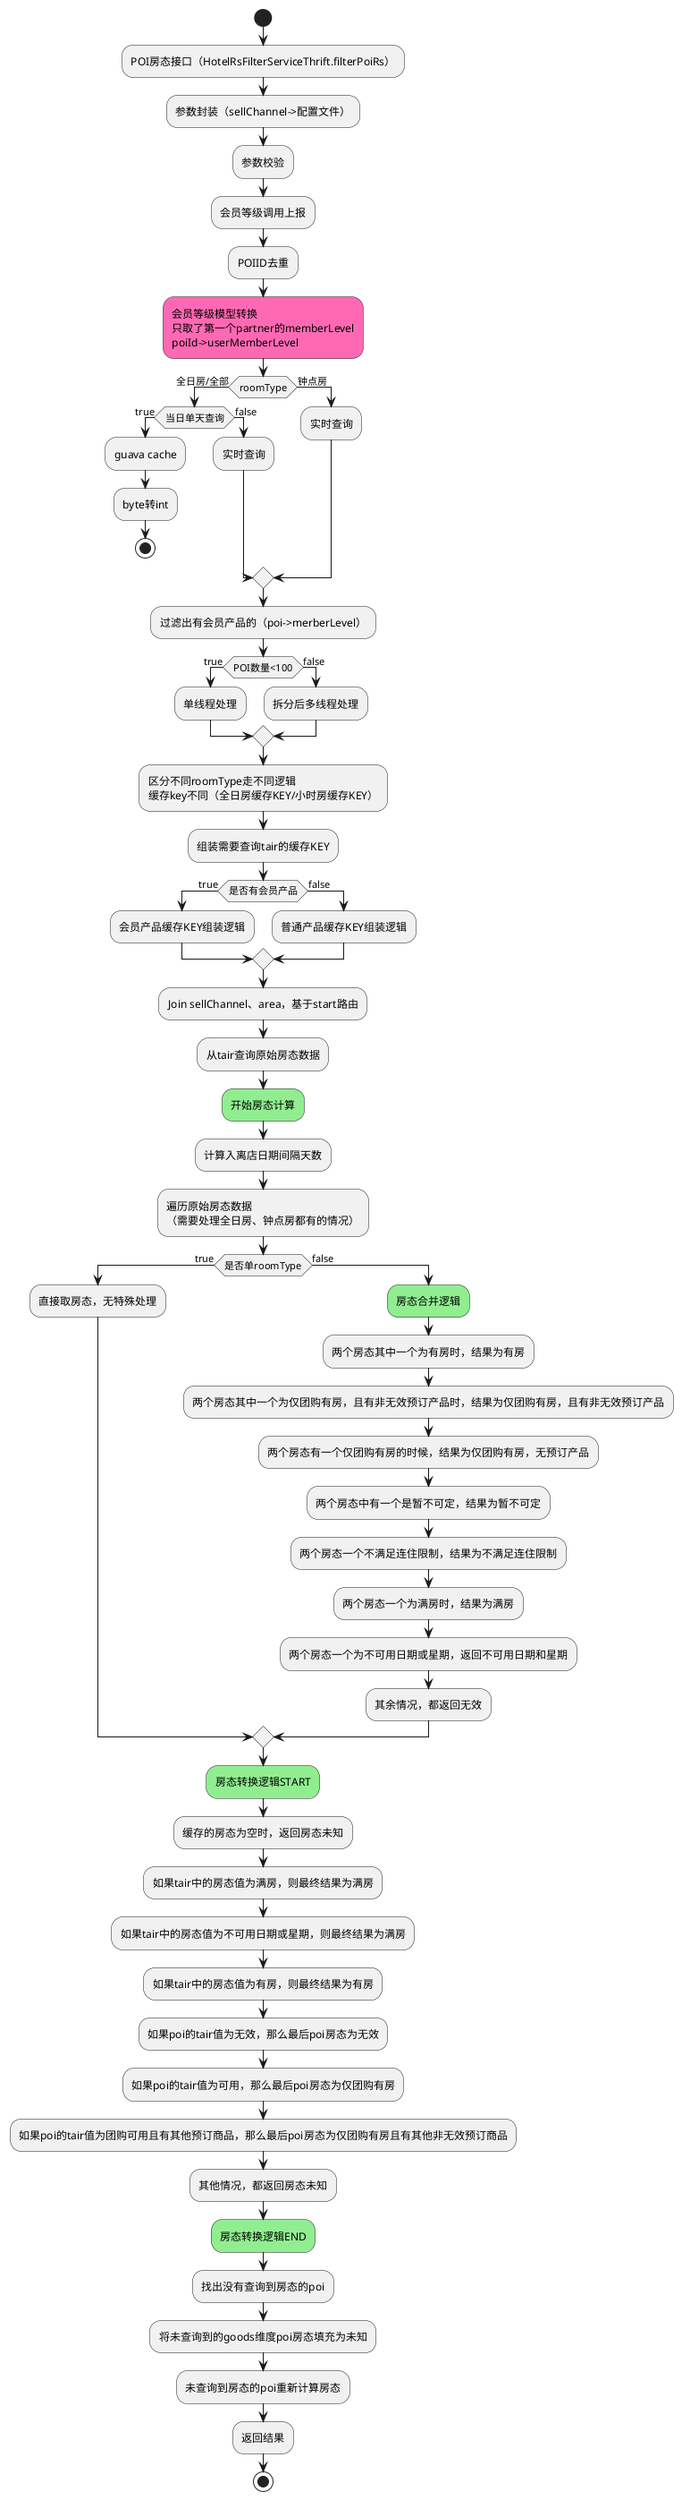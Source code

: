 @startuml

start
:POI房态接口（HotelRsFilterServiceThrift.filterPoiRs）;
:参数封装（sellChannel->配置文件）;
:参数校验;
:会员等级调用上报;
:POIID去重;
#HotPink:会员等级模型转换
只取了第一个partner的memberLevel
poiId->userMemberLevel;
if (roomType) then (全日房/全部)
    if (当日单天查询) then (true)
      :guava cache;
      :byte转int;
      stop
    else (false)
      :实时查询;
    endif;
else (钟点房)
 :实时查询;
endif
 :过滤出有会员产品的（poi->merberLevel）;

if (POI数量<100) then (true)
  :单线程处理;
else (false)
  :拆分后多线程处理;
endif;
:区分不同roomType走不同逻辑
缓存key不同（全日房缓存KEY/小时房缓存KEY）;
:组装需要查询tair的缓存KEY;
if (是否有会员产品) then (true)
  :会员产品缓存KEY组装逻辑;
else (false)
  :普通产品缓存KEY组装逻辑;
endif;
:Join sellChannel、area，基于start路由;
:从tair查询原始房态数据;
#lightgreen:开始房态计算;
:计算入离店日期间隔天数;
:遍历原始房态数据
（需要处理全日房、钟点房都有的情况）;
if (是否单roomType) then (true)
  :直接取房态，无特殊处理;
else (false)
  #lightgreen:房态合并逻辑;
  :两个房态其中一个为有房时，结果为有房;
  :两个房态其中一个为仅团购有房，且有非无效预订产品时，结果为仅团购有房，且有非无效预订产品;
  :两个房态有一个仅团购有房的时候，结果为仅团购有房，无预订产品;
  :两个房态中有一个是暂不可定，结果为暂不可定;
  :两个房态一个不满足连住限制，结果为不满足连住限制;
  :两个房态一个为满房时，结果为满房;
  :两个房态一个为不可用日期或星期，返回不可用日期和星期;
  :其余情况，都返回无效;
endif;
#lightgreen:房态转换逻辑START;
:缓存的房态为空时，返回房态未知;
:如果tair中的房态值为满房，则最终结果为满房;
:如果tair中的房态值为不可用日期或星期，则最终结果为满房;
:如果tair中的房态值为有房，则最终结果为有房;
:如果poi的tair值为无效，那么最后poi房态为无效;
:如果poi的tair值为可用，那么最后poi房态为仅团购有房;
:如果poi的tair值为团购可用且有其他预订商品，那么最后poi房态为仅团购有房且有其他非无效预订商品;
:其他情况，都返回房态未知;
#lightgreen:房态转换逻辑END;
:找出没有查询到房态的poi;
:将未查询到的goods维度poi房态填充为未知;
:未查询到房态的poi重新计算房态;
:返回结果;
stop

@enduml